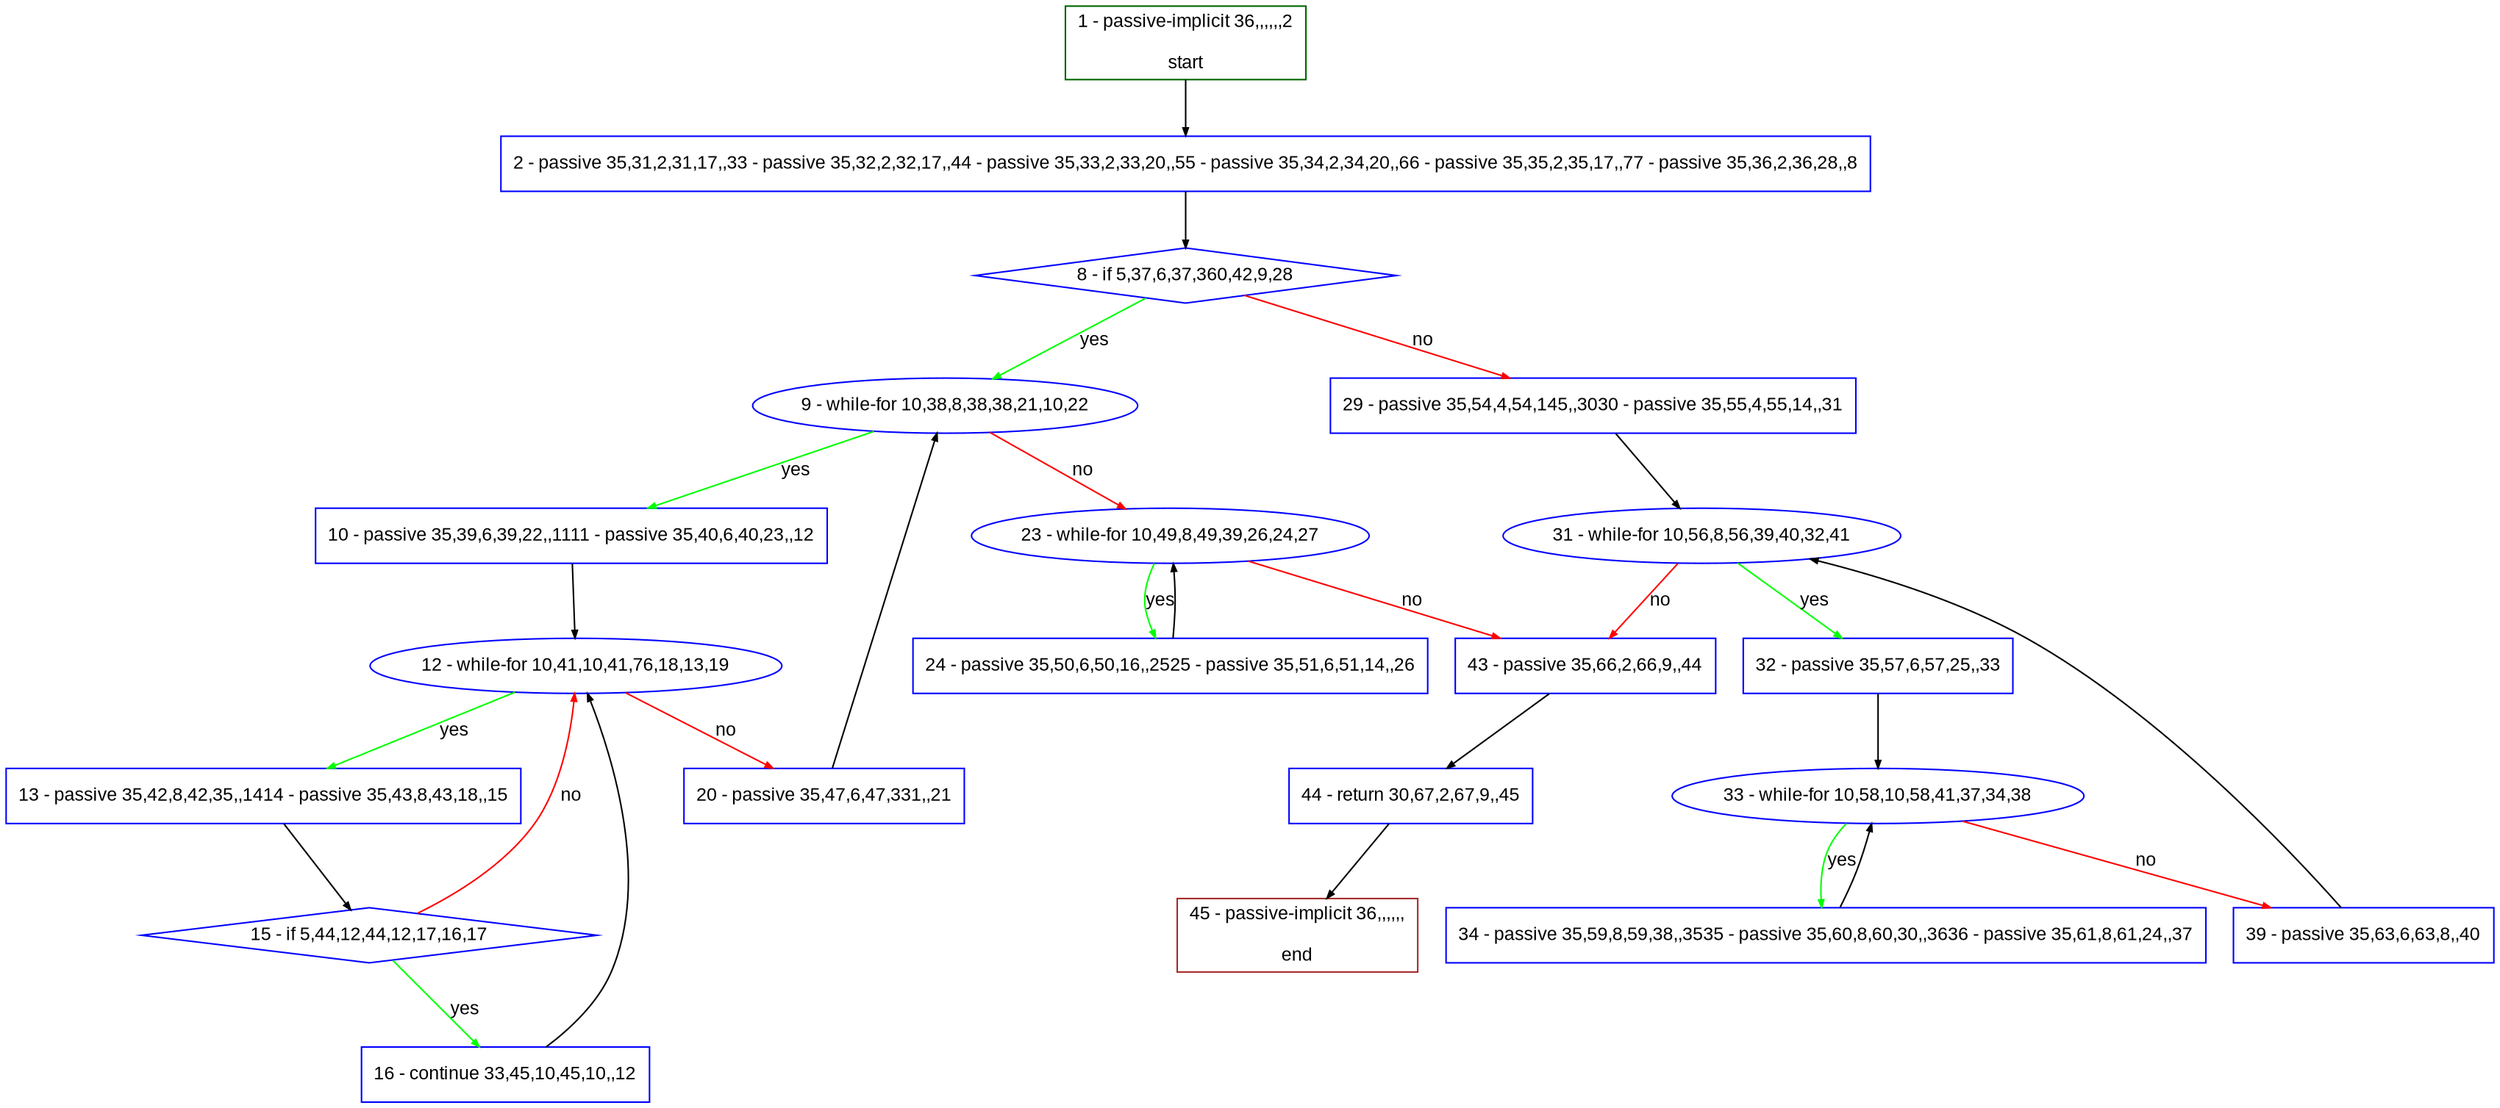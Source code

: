 digraph "" {
  graph [pack="true", label="", fontsize="12", packmode="clust", fontname="Arial", fillcolor="#FFFFCC", bgcolor="white", style="rounded,filled", compound="true"];
  node [node_initialized="no", label="", color="grey", fontsize="12", fillcolor="white", fontname="Arial", style="filled", shape="rectangle", compound="true", fixedsize="false"];
  edge [fontcolor="black", arrowhead="normal", arrowtail="none", arrowsize="0.5", ltail="", label="", color="black", fontsize="12", lhead="", fontname="Arial", dir="forward", compound="true"];
  __N1 [label="2 - passive 35,31,2,31,17,,33 - passive 35,32,2,32,17,,44 - passive 35,33,2,33,20,,55 - passive 35,34,2,34,20,,66 - passive 35,35,2,35,17,,77 - passive 35,36,2,36,28,,8", color="#0000ff", fillcolor="#ffffff", style="filled", shape="box"];
  __N2 [label="1 - passive-implicit 36,,,,,,2\n\nstart", color="#006400", fillcolor="#ffffff", style="filled", shape="box"];
  __N3 [label="8 - if 5,37,6,37,360,42,9,28", color="#0000ff", fillcolor="#ffffff", style="filled", shape="diamond"];
  __N4 [label="9 - while-for 10,38,8,38,38,21,10,22", color="#0000ff", fillcolor="#ffffff", style="filled", shape="oval"];
  __N5 [label="29 - passive 35,54,4,54,145,,3030 - passive 35,55,4,55,14,,31", color="#0000ff", fillcolor="#ffffff", style="filled", shape="box"];
  __N6 [label="10 - passive 35,39,6,39,22,,1111 - passive 35,40,6,40,23,,12", color="#0000ff", fillcolor="#ffffff", style="filled", shape="box"];
  __N7 [label="23 - while-for 10,49,8,49,39,26,24,27", color="#0000ff", fillcolor="#ffffff", style="filled", shape="oval"];
  __N8 [label="12 - while-for 10,41,10,41,76,18,13,19", color="#0000ff", fillcolor="#ffffff", style="filled", shape="oval"];
  __N9 [label="13 - passive 35,42,8,42,35,,1414 - passive 35,43,8,43,18,,15", color="#0000ff", fillcolor="#ffffff", style="filled", shape="box"];
  __N10 [label="20 - passive 35,47,6,47,331,,21", color="#0000ff", fillcolor="#ffffff", style="filled", shape="box"];
  __N11 [label="15 - if 5,44,12,44,12,17,16,17", color="#0000ff", fillcolor="#ffffff", style="filled", shape="diamond"];
  __N12 [label="16 - continue 33,45,10,45,10,,12", color="#0000ff", fillcolor="#ffffff", style="filled", shape="box"];
  __N13 [label="24 - passive 35,50,6,50,16,,2525 - passive 35,51,6,51,14,,26", color="#0000ff", fillcolor="#ffffff", style="filled", shape="box"];
  __N14 [label="43 - passive 35,66,2,66,9,,44", color="#0000ff", fillcolor="#ffffff", style="filled", shape="box"];
  __N15 [label="31 - while-for 10,56,8,56,39,40,32,41", color="#0000ff", fillcolor="#ffffff", style="filled", shape="oval"];
  __N16 [label="32 - passive 35,57,6,57,25,,33", color="#0000ff", fillcolor="#ffffff", style="filled", shape="box"];
  __N17 [label="33 - while-for 10,58,10,58,41,37,34,38", color="#0000ff", fillcolor="#ffffff", style="filled", shape="oval"];
  __N18 [label="34 - passive 35,59,8,59,38,,3535 - passive 35,60,8,60,30,,3636 - passive 35,61,8,61,24,,37", color="#0000ff", fillcolor="#ffffff", style="filled", shape="box"];
  __N19 [label="39 - passive 35,63,6,63,8,,40", color="#0000ff", fillcolor="#ffffff", style="filled", shape="box"];
  __N20 [label="44 - return 30,67,2,67,9,,45", color="#0000ff", fillcolor="#ffffff", style="filled", shape="box"];
  __N21 [label="45 - passive-implicit 36,,,,,,\n\nend", color="#a52a2a", fillcolor="#ffffff", style="filled", shape="box"];
  __N2 -> __N1 [arrowhead="normal", arrowtail="none", color="#000000", label="", dir="forward"];
  __N1 -> __N3 [arrowhead="normal", arrowtail="none", color="#000000", label="", dir="forward"];
  __N3 -> __N4 [arrowhead="normal", arrowtail="none", color="#00ff00", label="yes", dir="forward"];
  __N3 -> __N5 [arrowhead="normal", arrowtail="none", color="#ff0000", label="no", dir="forward"];
  __N4 -> __N6 [arrowhead="normal", arrowtail="none", color="#00ff00", label="yes", dir="forward"];
  __N4 -> __N7 [arrowhead="normal", arrowtail="none", color="#ff0000", label="no", dir="forward"];
  __N6 -> __N8 [arrowhead="normal", arrowtail="none", color="#000000", label="", dir="forward"];
  __N8 -> __N9 [arrowhead="normal", arrowtail="none", color="#00ff00", label="yes", dir="forward"];
  __N8 -> __N10 [arrowhead="normal", arrowtail="none", color="#ff0000", label="no", dir="forward"];
  __N9 -> __N11 [arrowhead="normal", arrowtail="none", color="#000000", label="", dir="forward"];
  __N11 -> __N8 [arrowhead="normal", arrowtail="none", color="#ff0000", label="no", dir="forward"];
  __N11 -> __N12 [arrowhead="normal", arrowtail="none", color="#00ff00", label="yes", dir="forward"];
  __N12 -> __N8 [arrowhead="normal", arrowtail="none", color="#000000", label="", dir="forward"];
  __N10 -> __N4 [arrowhead="normal", arrowtail="none", color="#000000", label="", dir="forward"];
  __N7 -> __N13 [arrowhead="normal", arrowtail="none", color="#00ff00", label="yes", dir="forward"];
  __N13 -> __N7 [arrowhead="normal", arrowtail="none", color="#000000", label="", dir="forward"];
  __N7 -> __N14 [arrowhead="normal", arrowtail="none", color="#ff0000", label="no", dir="forward"];
  __N5 -> __N15 [arrowhead="normal", arrowtail="none", color="#000000", label="", dir="forward"];
  __N15 -> __N16 [arrowhead="normal", arrowtail="none", color="#00ff00", label="yes", dir="forward"];
  __N15 -> __N14 [arrowhead="normal", arrowtail="none", color="#ff0000", label="no", dir="forward"];
  __N16 -> __N17 [arrowhead="normal", arrowtail="none", color="#000000", label="", dir="forward"];
  __N17 -> __N18 [arrowhead="normal", arrowtail="none", color="#00ff00", label="yes", dir="forward"];
  __N18 -> __N17 [arrowhead="normal", arrowtail="none", color="#000000", label="", dir="forward"];
  __N17 -> __N19 [arrowhead="normal", arrowtail="none", color="#ff0000", label="no", dir="forward"];
  __N19 -> __N15 [arrowhead="normal", arrowtail="none", color="#000000", label="", dir="forward"];
  __N14 -> __N20 [arrowhead="normal", arrowtail="none", color="#000000", label="", dir="forward"];
  __N20 -> __N21 [arrowhead="normal", arrowtail="none", color="#000000", label="", dir="forward"];
}
